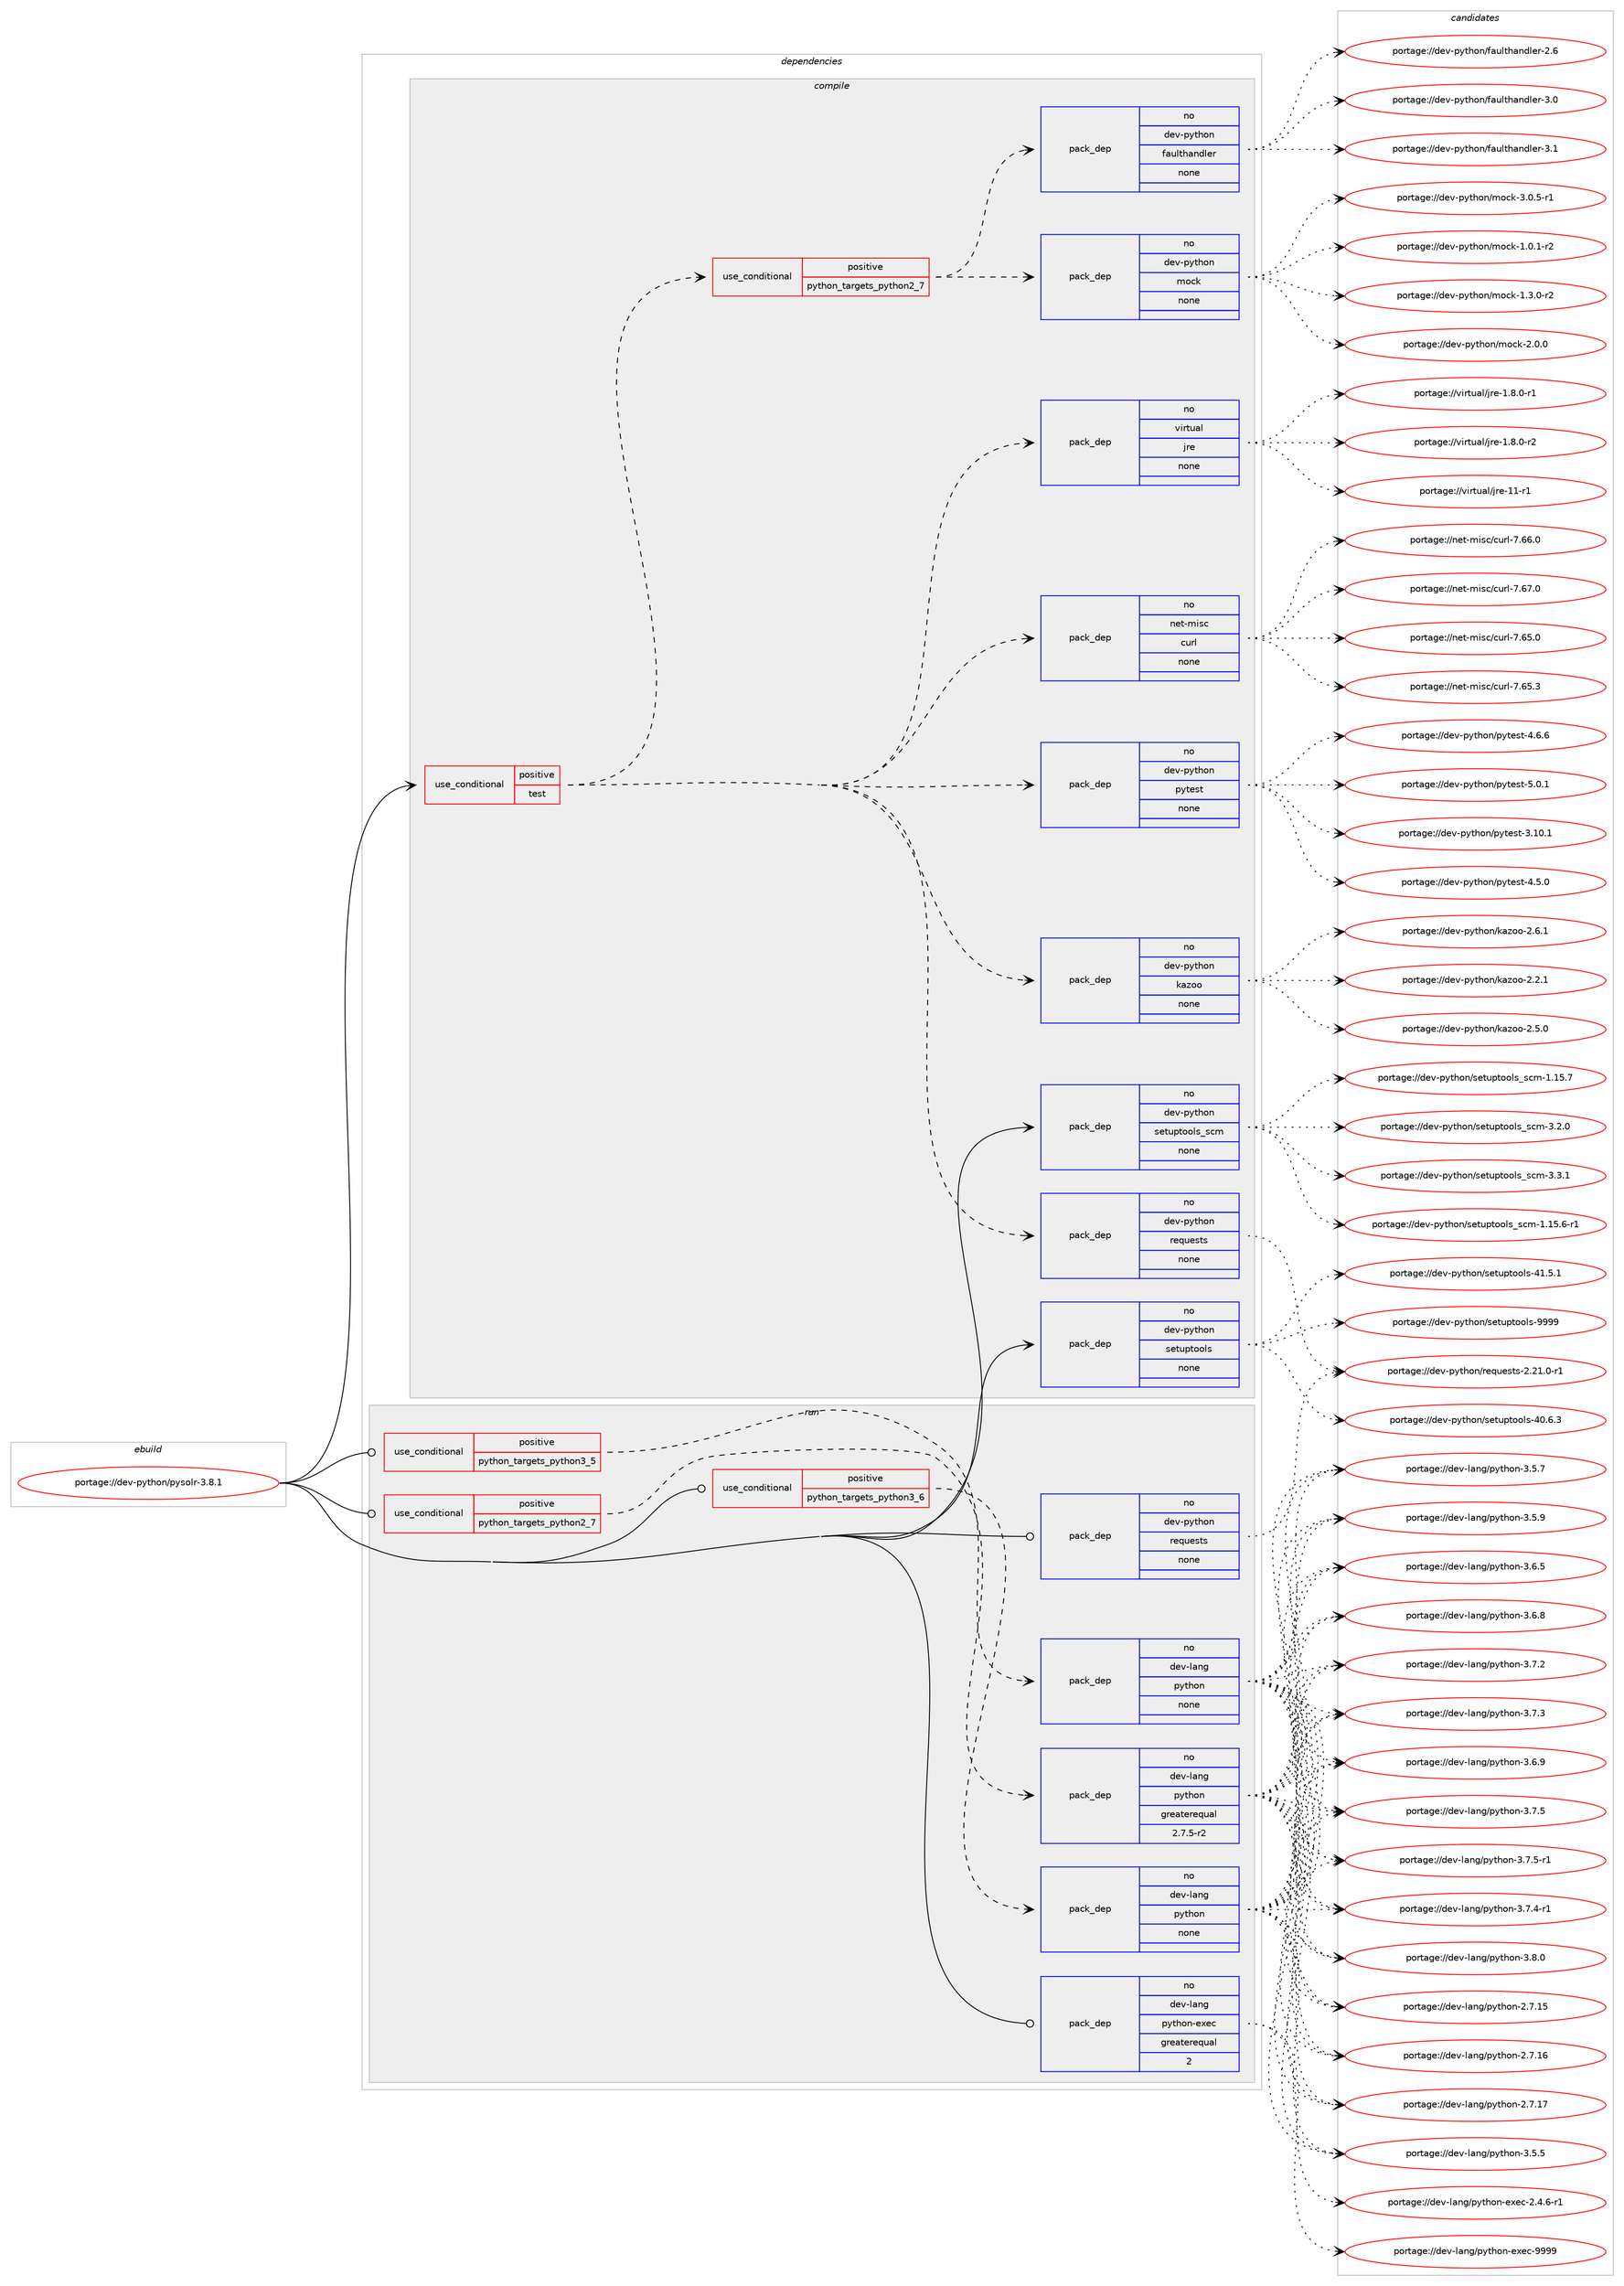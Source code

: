 digraph prolog {

# *************
# Graph options
# *************

newrank=true;
concentrate=true;
compound=true;
graph [rankdir=LR,fontname=Helvetica,fontsize=10,ranksep=1.5];#, ranksep=2.5, nodesep=0.2];
edge  [arrowhead=vee];
node  [fontname=Helvetica,fontsize=10];

# **********
# The ebuild
# **********

subgraph cluster_leftcol {
color=gray;
rank=same;
label=<<i>ebuild</i>>;
id [label="portage://dev-python/pysolr-3.8.1", color=red, width=4, href="../dev-python/pysolr-3.8.1.svg"];
}

# ****************
# The dependencies
# ****************

subgraph cluster_midcol {
color=gray;
label=<<i>dependencies</i>>;
subgraph cluster_compile {
fillcolor="#eeeeee";
style=filled;
label=<<i>compile</i>>;
subgraph cond36148 {
dependency163825 [label=<<TABLE BORDER="0" CELLBORDER="1" CELLSPACING="0" CELLPADDING="4"><TR><TD ROWSPAN="3" CELLPADDING="10">use_conditional</TD></TR><TR><TD>positive</TD></TR><TR><TD>test</TD></TR></TABLE>>, shape=none, color=red];
subgraph pack124293 {
dependency163826 [label=<<TABLE BORDER="0" CELLBORDER="1" CELLSPACING="0" CELLPADDING="4" WIDTH="220"><TR><TD ROWSPAN="6" CELLPADDING="30">pack_dep</TD></TR><TR><TD WIDTH="110">no</TD></TR><TR><TD>dev-python</TD></TR><TR><TD>requests</TD></TR><TR><TD>none</TD></TR><TR><TD></TD></TR></TABLE>>, shape=none, color=blue];
}
dependency163825:e -> dependency163826:w [weight=20,style="dashed",arrowhead="vee"];
subgraph pack124294 {
dependency163827 [label=<<TABLE BORDER="0" CELLBORDER="1" CELLSPACING="0" CELLPADDING="4" WIDTH="220"><TR><TD ROWSPAN="6" CELLPADDING="30">pack_dep</TD></TR><TR><TD WIDTH="110">no</TD></TR><TR><TD>dev-python</TD></TR><TR><TD>kazoo</TD></TR><TR><TD>none</TD></TR><TR><TD></TD></TR></TABLE>>, shape=none, color=blue];
}
dependency163825:e -> dependency163827:w [weight=20,style="dashed",arrowhead="vee"];
subgraph pack124295 {
dependency163828 [label=<<TABLE BORDER="0" CELLBORDER="1" CELLSPACING="0" CELLPADDING="4" WIDTH="220"><TR><TD ROWSPAN="6" CELLPADDING="30">pack_dep</TD></TR><TR><TD WIDTH="110">no</TD></TR><TR><TD>dev-python</TD></TR><TR><TD>pytest</TD></TR><TR><TD>none</TD></TR><TR><TD></TD></TR></TABLE>>, shape=none, color=blue];
}
dependency163825:e -> dependency163828:w [weight=20,style="dashed",arrowhead="vee"];
subgraph pack124296 {
dependency163829 [label=<<TABLE BORDER="0" CELLBORDER="1" CELLSPACING="0" CELLPADDING="4" WIDTH="220"><TR><TD ROWSPAN="6" CELLPADDING="30">pack_dep</TD></TR><TR><TD WIDTH="110">no</TD></TR><TR><TD>net-misc</TD></TR><TR><TD>curl</TD></TR><TR><TD>none</TD></TR><TR><TD></TD></TR></TABLE>>, shape=none, color=blue];
}
dependency163825:e -> dependency163829:w [weight=20,style="dashed",arrowhead="vee"];
subgraph pack124297 {
dependency163830 [label=<<TABLE BORDER="0" CELLBORDER="1" CELLSPACING="0" CELLPADDING="4" WIDTH="220"><TR><TD ROWSPAN="6" CELLPADDING="30">pack_dep</TD></TR><TR><TD WIDTH="110">no</TD></TR><TR><TD>virtual</TD></TR><TR><TD>jre</TD></TR><TR><TD>none</TD></TR><TR><TD></TD></TR></TABLE>>, shape=none, color=blue];
}
dependency163825:e -> dependency163830:w [weight=20,style="dashed",arrowhead="vee"];
subgraph cond36149 {
dependency163831 [label=<<TABLE BORDER="0" CELLBORDER="1" CELLSPACING="0" CELLPADDING="4"><TR><TD ROWSPAN="3" CELLPADDING="10">use_conditional</TD></TR><TR><TD>positive</TD></TR><TR><TD>python_targets_python2_7</TD></TR></TABLE>>, shape=none, color=red];
subgraph pack124298 {
dependency163832 [label=<<TABLE BORDER="0" CELLBORDER="1" CELLSPACING="0" CELLPADDING="4" WIDTH="220"><TR><TD ROWSPAN="6" CELLPADDING="30">pack_dep</TD></TR><TR><TD WIDTH="110">no</TD></TR><TR><TD>dev-python</TD></TR><TR><TD>faulthandler</TD></TR><TR><TD>none</TD></TR><TR><TD></TD></TR></TABLE>>, shape=none, color=blue];
}
dependency163831:e -> dependency163832:w [weight=20,style="dashed",arrowhead="vee"];
subgraph pack124299 {
dependency163833 [label=<<TABLE BORDER="0" CELLBORDER="1" CELLSPACING="0" CELLPADDING="4" WIDTH="220"><TR><TD ROWSPAN="6" CELLPADDING="30">pack_dep</TD></TR><TR><TD WIDTH="110">no</TD></TR><TR><TD>dev-python</TD></TR><TR><TD>mock</TD></TR><TR><TD>none</TD></TR><TR><TD></TD></TR></TABLE>>, shape=none, color=blue];
}
dependency163831:e -> dependency163833:w [weight=20,style="dashed",arrowhead="vee"];
}
dependency163825:e -> dependency163831:w [weight=20,style="dashed",arrowhead="vee"];
}
id:e -> dependency163825:w [weight=20,style="solid",arrowhead="vee"];
subgraph pack124300 {
dependency163834 [label=<<TABLE BORDER="0" CELLBORDER="1" CELLSPACING="0" CELLPADDING="4" WIDTH="220"><TR><TD ROWSPAN="6" CELLPADDING="30">pack_dep</TD></TR><TR><TD WIDTH="110">no</TD></TR><TR><TD>dev-python</TD></TR><TR><TD>setuptools</TD></TR><TR><TD>none</TD></TR><TR><TD></TD></TR></TABLE>>, shape=none, color=blue];
}
id:e -> dependency163834:w [weight=20,style="solid",arrowhead="vee"];
subgraph pack124301 {
dependency163835 [label=<<TABLE BORDER="0" CELLBORDER="1" CELLSPACING="0" CELLPADDING="4" WIDTH="220"><TR><TD ROWSPAN="6" CELLPADDING="30">pack_dep</TD></TR><TR><TD WIDTH="110">no</TD></TR><TR><TD>dev-python</TD></TR><TR><TD>setuptools_scm</TD></TR><TR><TD>none</TD></TR><TR><TD></TD></TR></TABLE>>, shape=none, color=blue];
}
id:e -> dependency163835:w [weight=20,style="solid",arrowhead="vee"];
}
subgraph cluster_compileandrun {
fillcolor="#eeeeee";
style=filled;
label=<<i>compile and run</i>>;
}
subgraph cluster_run {
fillcolor="#eeeeee";
style=filled;
label=<<i>run</i>>;
subgraph cond36150 {
dependency163836 [label=<<TABLE BORDER="0" CELLBORDER="1" CELLSPACING="0" CELLPADDING="4"><TR><TD ROWSPAN="3" CELLPADDING="10">use_conditional</TD></TR><TR><TD>positive</TD></TR><TR><TD>python_targets_python2_7</TD></TR></TABLE>>, shape=none, color=red];
subgraph pack124302 {
dependency163837 [label=<<TABLE BORDER="0" CELLBORDER="1" CELLSPACING="0" CELLPADDING="4" WIDTH="220"><TR><TD ROWSPAN="6" CELLPADDING="30">pack_dep</TD></TR><TR><TD WIDTH="110">no</TD></TR><TR><TD>dev-lang</TD></TR><TR><TD>python</TD></TR><TR><TD>greaterequal</TD></TR><TR><TD>2.7.5-r2</TD></TR></TABLE>>, shape=none, color=blue];
}
dependency163836:e -> dependency163837:w [weight=20,style="dashed",arrowhead="vee"];
}
id:e -> dependency163836:w [weight=20,style="solid",arrowhead="odot"];
subgraph cond36151 {
dependency163838 [label=<<TABLE BORDER="0" CELLBORDER="1" CELLSPACING="0" CELLPADDING="4"><TR><TD ROWSPAN="3" CELLPADDING="10">use_conditional</TD></TR><TR><TD>positive</TD></TR><TR><TD>python_targets_python3_5</TD></TR></TABLE>>, shape=none, color=red];
subgraph pack124303 {
dependency163839 [label=<<TABLE BORDER="0" CELLBORDER="1" CELLSPACING="0" CELLPADDING="4" WIDTH="220"><TR><TD ROWSPAN="6" CELLPADDING="30">pack_dep</TD></TR><TR><TD WIDTH="110">no</TD></TR><TR><TD>dev-lang</TD></TR><TR><TD>python</TD></TR><TR><TD>none</TD></TR><TR><TD></TD></TR></TABLE>>, shape=none, color=blue];
}
dependency163838:e -> dependency163839:w [weight=20,style="dashed",arrowhead="vee"];
}
id:e -> dependency163838:w [weight=20,style="solid",arrowhead="odot"];
subgraph cond36152 {
dependency163840 [label=<<TABLE BORDER="0" CELLBORDER="1" CELLSPACING="0" CELLPADDING="4"><TR><TD ROWSPAN="3" CELLPADDING="10">use_conditional</TD></TR><TR><TD>positive</TD></TR><TR><TD>python_targets_python3_6</TD></TR></TABLE>>, shape=none, color=red];
subgraph pack124304 {
dependency163841 [label=<<TABLE BORDER="0" CELLBORDER="1" CELLSPACING="0" CELLPADDING="4" WIDTH="220"><TR><TD ROWSPAN="6" CELLPADDING="30">pack_dep</TD></TR><TR><TD WIDTH="110">no</TD></TR><TR><TD>dev-lang</TD></TR><TR><TD>python</TD></TR><TR><TD>none</TD></TR><TR><TD></TD></TR></TABLE>>, shape=none, color=blue];
}
dependency163840:e -> dependency163841:w [weight=20,style="dashed",arrowhead="vee"];
}
id:e -> dependency163840:w [weight=20,style="solid",arrowhead="odot"];
subgraph pack124305 {
dependency163842 [label=<<TABLE BORDER="0" CELLBORDER="1" CELLSPACING="0" CELLPADDING="4" WIDTH="220"><TR><TD ROWSPAN="6" CELLPADDING="30">pack_dep</TD></TR><TR><TD WIDTH="110">no</TD></TR><TR><TD>dev-lang</TD></TR><TR><TD>python-exec</TD></TR><TR><TD>greaterequal</TD></TR><TR><TD>2</TD></TR></TABLE>>, shape=none, color=blue];
}
id:e -> dependency163842:w [weight=20,style="solid",arrowhead="odot"];
subgraph pack124306 {
dependency163843 [label=<<TABLE BORDER="0" CELLBORDER="1" CELLSPACING="0" CELLPADDING="4" WIDTH="220"><TR><TD ROWSPAN="6" CELLPADDING="30">pack_dep</TD></TR><TR><TD WIDTH="110">no</TD></TR><TR><TD>dev-python</TD></TR><TR><TD>requests</TD></TR><TR><TD>none</TD></TR><TR><TD></TD></TR></TABLE>>, shape=none, color=blue];
}
id:e -> dependency163843:w [weight=20,style="solid",arrowhead="odot"];
}
}

# **************
# The candidates
# **************

subgraph cluster_choices {
rank=same;
color=gray;
label=<<i>candidates</i>>;

subgraph choice124293 {
color=black;
nodesep=1;
choiceportage1001011184511212111610411111047114101113117101115116115455046504946484511449 [label="portage://dev-python/requests-2.21.0-r1", color=red, width=4,href="../dev-python/requests-2.21.0-r1.svg"];
dependency163826:e -> choiceportage1001011184511212111610411111047114101113117101115116115455046504946484511449:w [style=dotted,weight="100"];
}
subgraph choice124294 {
color=black;
nodesep=1;
choiceportage100101118451121211161041111104710797122111111455046504649 [label="portage://dev-python/kazoo-2.2.1", color=red, width=4,href="../dev-python/kazoo-2.2.1.svg"];
choiceportage100101118451121211161041111104710797122111111455046534648 [label="portage://dev-python/kazoo-2.5.0", color=red, width=4,href="../dev-python/kazoo-2.5.0.svg"];
choiceportage100101118451121211161041111104710797122111111455046544649 [label="portage://dev-python/kazoo-2.6.1", color=red, width=4,href="../dev-python/kazoo-2.6.1.svg"];
dependency163827:e -> choiceportage100101118451121211161041111104710797122111111455046504649:w [style=dotted,weight="100"];
dependency163827:e -> choiceportage100101118451121211161041111104710797122111111455046534648:w [style=dotted,weight="100"];
dependency163827:e -> choiceportage100101118451121211161041111104710797122111111455046544649:w [style=dotted,weight="100"];
}
subgraph choice124295 {
color=black;
nodesep=1;
choiceportage100101118451121211161041111104711212111610111511645514649484649 [label="portage://dev-python/pytest-3.10.1", color=red, width=4,href="../dev-python/pytest-3.10.1.svg"];
choiceportage1001011184511212111610411111047112121116101115116455246534648 [label="portage://dev-python/pytest-4.5.0", color=red, width=4,href="../dev-python/pytest-4.5.0.svg"];
choiceportage1001011184511212111610411111047112121116101115116455246544654 [label="portage://dev-python/pytest-4.6.6", color=red, width=4,href="../dev-python/pytest-4.6.6.svg"];
choiceportage1001011184511212111610411111047112121116101115116455346484649 [label="portage://dev-python/pytest-5.0.1", color=red, width=4,href="../dev-python/pytest-5.0.1.svg"];
dependency163828:e -> choiceportage100101118451121211161041111104711212111610111511645514649484649:w [style=dotted,weight="100"];
dependency163828:e -> choiceportage1001011184511212111610411111047112121116101115116455246534648:w [style=dotted,weight="100"];
dependency163828:e -> choiceportage1001011184511212111610411111047112121116101115116455246544654:w [style=dotted,weight="100"];
dependency163828:e -> choiceportage1001011184511212111610411111047112121116101115116455346484649:w [style=dotted,weight="100"];
}
subgraph choice124296 {
color=black;
nodesep=1;
choiceportage1101011164510910511599479911711410845554654534648 [label="portage://net-misc/curl-7.65.0", color=red, width=4,href="../net-misc/curl-7.65.0.svg"];
choiceportage1101011164510910511599479911711410845554654534651 [label="portage://net-misc/curl-7.65.3", color=red, width=4,href="../net-misc/curl-7.65.3.svg"];
choiceportage1101011164510910511599479911711410845554654544648 [label="portage://net-misc/curl-7.66.0", color=red, width=4,href="../net-misc/curl-7.66.0.svg"];
choiceportage1101011164510910511599479911711410845554654554648 [label="portage://net-misc/curl-7.67.0", color=red, width=4,href="../net-misc/curl-7.67.0.svg"];
dependency163829:e -> choiceportage1101011164510910511599479911711410845554654534648:w [style=dotted,weight="100"];
dependency163829:e -> choiceportage1101011164510910511599479911711410845554654534651:w [style=dotted,weight="100"];
dependency163829:e -> choiceportage1101011164510910511599479911711410845554654544648:w [style=dotted,weight="100"];
dependency163829:e -> choiceportage1101011164510910511599479911711410845554654554648:w [style=dotted,weight="100"];
}
subgraph choice124297 {
color=black;
nodesep=1;
choiceportage11810511411611797108471061141014549465646484511449 [label="portage://virtual/jre-1.8.0-r1", color=red, width=4,href="../virtual/jre-1.8.0-r1.svg"];
choiceportage11810511411611797108471061141014549465646484511450 [label="portage://virtual/jre-1.8.0-r2", color=red, width=4,href="../virtual/jre-1.8.0-r2.svg"];
choiceportage11810511411611797108471061141014549494511449 [label="portage://virtual/jre-11-r1", color=red, width=4,href="../virtual/jre-11-r1.svg"];
dependency163830:e -> choiceportage11810511411611797108471061141014549465646484511449:w [style=dotted,weight="100"];
dependency163830:e -> choiceportage11810511411611797108471061141014549465646484511450:w [style=dotted,weight="100"];
dependency163830:e -> choiceportage11810511411611797108471061141014549494511449:w [style=dotted,weight="100"];
}
subgraph choice124298 {
color=black;
nodesep=1;
choiceportage1001011184511212111610411111047102971171081161049711010010810111445504654 [label="portage://dev-python/faulthandler-2.6", color=red, width=4,href="../dev-python/faulthandler-2.6.svg"];
choiceportage1001011184511212111610411111047102971171081161049711010010810111445514648 [label="portage://dev-python/faulthandler-3.0", color=red, width=4,href="../dev-python/faulthandler-3.0.svg"];
choiceportage1001011184511212111610411111047102971171081161049711010010810111445514649 [label="portage://dev-python/faulthandler-3.1", color=red, width=4,href="../dev-python/faulthandler-3.1.svg"];
dependency163832:e -> choiceportage1001011184511212111610411111047102971171081161049711010010810111445504654:w [style=dotted,weight="100"];
dependency163832:e -> choiceportage1001011184511212111610411111047102971171081161049711010010810111445514648:w [style=dotted,weight="100"];
dependency163832:e -> choiceportage1001011184511212111610411111047102971171081161049711010010810111445514649:w [style=dotted,weight="100"];
}
subgraph choice124299 {
color=black;
nodesep=1;
choiceportage1001011184511212111610411111047109111991074549464846494511450 [label="portage://dev-python/mock-1.0.1-r2", color=red, width=4,href="../dev-python/mock-1.0.1-r2.svg"];
choiceportage1001011184511212111610411111047109111991074549465146484511450 [label="portage://dev-python/mock-1.3.0-r2", color=red, width=4,href="../dev-python/mock-1.3.0-r2.svg"];
choiceportage100101118451121211161041111104710911199107455046484648 [label="portage://dev-python/mock-2.0.0", color=red, width=4,href="../dev-python/mock-2.0.0.svg"];
choiceportage1001011184511212111610411111047109111991074551464846534511449 [label="portage://dev-python/mock-3.0.5-r1", color=red, width=4,href="../dev-python/mock-3.0.5-r1.svg"];
dependency163833:e -> choiceportage1001011184511212111610411111047109111991074549464846494511450:w [style=dotted,weight="100"];
dependency163833:e -> choiceportage1001011184511212111610411111047109111991074549465146484511450:w [style=dotted,weight="100"];
dependency163833:e -> choiceportage100101118451121211161041111104710911199107455046484648:w [style=dotted,weight="100"];
dependency163833:e -> choiceportage1001011184511212111610411111047109111991074551464846534511449:w [style=dotted,weight="100"];
}
subgraph choice124300 {
color=black;
nodesep=1;
choiceportage100101118451121211161041111104711510111611711211611111110811545524846544651 [label="portage://dev-python/setuptools-40.6.3", color=red, width=4,href="../dev-python/setuptools-40.6.3.svg"];
choiceportage100101118451121211161041111104711510111611711211611111110811545524946534649 [label="portage://dev-python/setuptools-41.5.1", color=red, width=4,href="../dev-python/setuptools-41.5.1.svg"];
choiceportage10010111845112121116104111110471151011161171121161111111081154557575757 [label="portage://dev-python/setuptools-9999", color=red, width=4,href="../dev-python/setuptools-9999.svg"];
dependency163834:e -> choiceportage100101118451121211161041111104711510111611711211611111110811545524846544651:w [style=dotted,weight="100"];
dependency163834:e -> choiceportage100101118451121211161041111104711510111611711211611111110811545524946534649:w [style=dotted,weight="100"];
dependency163834:e -> choiceportage10010111845112121116104111110471151011161171121161111111081154557575757:w [style=dotted,weight="100"];
}
subgraph choice124301 {
color=black;
nodesep=1;
choiceportage10010111845112121116104111110471151011161171121161111111081159511599109454946495346544511449 [label="portage://dev-python/setuptools_scm-1.15.6-r1", color=red, width=4,href="../dev-python/setuptools_scm-1.15.6-r1.svg"];
choiceportage1001011184511212111610411111047115101116117112116111111108115951159910945494649534655 [label="portage://dev-python/setuptools_scm-1.15.7", color=red, width=4,href="../dev-python/setuptools_scm-1.15.7.svg"];
choiceportage10010111845112121116104111110471151011161171121161111111081159511599109455146504648 [label="portage://dev-python/setuptools_scm-3.2.0", color=red, width=4,href="../dev-python/setuptools_scm-3.2.0.svg"];
choiceportage10010111845112121116104111110471151011161171121161111111081159511599109455146514649 [label="portage://dev-python/setuptools_scm-3.3.1", color=red, width=4,href="../dev-python/setuptools_scm-3.3.1.svg"];
dependency163835:e -> choiceportage10010111845112121116104111110471151011161171121161111111081159511599109454946495346544511449:w [style=dotted,weight="100"];
dependency163835:e -> choiceportage1001011184511212111610411111047115101116117112116111111108115951159910945494649534655:w [style=dotted,weight="100"];
dependency163835:e -> choiceportage10010111845112121116104111110471151011161171121161111111081159511599109455146504648:w [style=dotted,weight="100"];
dependency163835:e -> choiceportage10010111845112121116104111110471151011161171121161111111081159511599109455146514649:w [style=dotted,weight="100"];
}
subgraph choice124302 {
color=black;
nodesep=1;
choiceportage10010111845108971101034711212111610411111045504655464953 [label="portage://dev-lang/python-2.7.15", color=red, width=4,href="../dev-lang/python-2.7.15.svg"];
choiceportage10010111845108971101034711212111610411111045504655464954 [label="portage://dev-lang/python-2.7.16", color=red, width=4,href="../dev-lang/python-2.7.16.svg"];
choiceportage10010111845108971101034711212111610411111045504655464955 [label="portage://dev-lang/python-2.7.17", color=red, width=4,href="../dev-lang/python-2.7.17.svg"];
choiceportage100101118451089711010347112121116104111110455146534653 [label="portage://dev-lang/python-3.5.5", color=red, width=4,href="../dev-lang/python-3.5.5.svg"];
choiceportage100101118451089711010347112121116104111110455146534655 [label="portage://dev-lang/python-3.5.7", color=red, width=4,href="../dev-lang/python-3.5.7.svg"];
choiceportage100101118451089711010347112121116104111110455146534657 [label="portage://dev-lang/python-3.5.9", color=red, width=4,href="../dev-lang/python-3.5.9.svg"];
choiceportage100101118451089711010347112121116104111110455146544653 [label="portage://dev-lang/python-3.6.5", color=red, width=4,href="../dev-lang/python-3.6.5.svg"];
choiceportage100101118451089711010347112121116104111110455146544656 [label="portage://dev-lang/python-3.6.8", color=red, width=4,href="../dev-lang/python-3.6.8.svg"];
choiceportage100101118451089711010347112121116104111110455146544657 [label="portage://dev-lang/python-3.6.9", color=red, width=4,href="../dev-lang/python-3.6.9.svg"];
choiceportage100101118451089711010347112121116104111110455146554650 [label="portage://dev-lang/python-3.7.2", color=red, width=4,href="../dev-lang/python-3.7.2.svg"];
choiceportage100101118451089711010347112121116104111110455146554651 [label="portage://dev-lang/python-3.7.3", color=red, width=4,href="../dev-lang/python-3.7.3.svg"];
choiceportage1001011184510897110103471121211161041111104551465546524511449 [label="portage://dev-lang/python-3.7.4-r1", color=red, width=4,href="../dev-lang/python-3.7.4-r1.svg"];
choiceportage100101118451089711010347112121116104111110455146554653 [label="portage://dev-lang/python-3.7.5", color=red, width=4,href="../dev-lang/python-3.7.5.svg"];
choiceportage1001011184510897110103471121211161041111104551465546534511449 [label="portage://dev-lang/python-3.7.5-r1", color=red, width=4,href="../dev-lang/python-3.7.5-r1.svg"];
choiceportage100101118451089711010347112121116104111110455146564648 [label="portage://dev-lang/python-3.8.0", color=red, width=4,href="../dev-lang/python-3.8.0.svg"];
dependency163837:e -> choiceportage10010111845108971101034711212111610411111045504655464953:w [style=dotted,weight="100"];
dependency163837:e -> choiceportage10010111845108971101034711212111610411111045504655464954:w [style=dotted,weight="100"];
dependency163837:e -> choiceportage10010111845108971101034711212111610411111045504655464955:w [style=dotted,weight="100"];
dependency163837:e -> choiceportage100101118451089711010347112121116104111110455146534653:w [style=dotted,weight="100"];
dependency163837:e -> choiceportage100101118451089711010347112121116104111110455146534655:w [style=dotted,weight="100"];
dependency163837:e -> choiceportage100101118451089711010347112121116104111110455146534657:w [style=dotted,weight="100"];
dependency163837:e -> choiceportage100101118451089711010347112121116104111110455146544653:w [style=dotted,weight="100"];
dependency163837:e -> choiceportage100101118451089711010347112121116104111110455146544656:w [style=dotted,weight="100"];
dependency163837:e -> choiceportage100101118451089711010347112121116104111110455146544657:w [style=dotted,weight="100"];
dependency163837:e -> choiceportage100101118451089711010347112121116104111110455146554650:w [style=dotted,weight="100"];
dependency163837:e -> choiceportage100101118451089711010347112121116104111110455146554651:w [style=dotted,weight="100"];
dependency163837:e -> choiceportage1001011184510897110103471121211161041111104551465546524511449:w [style=dotted,weight="100"];
dependency163837:e -> choiceportage100101118451089711010347112121116104111110455146554653:w [style=dotted,weight="100"];
dependency163837:e -> choiceportage1001011184510897110103471121211161041111104551465546534511449:w [style=dotted,weight="100"];
dependency163837:e -> choiceportage100101118451089711010347112121116104111110455146564648:w [style=dotted,weight="100"];
}
subgraph choice124303 {
color=black;
nodesep=1;
choiceportage10010111845108971101034711212111610411111045504655464953 [label="portage://dev-lang/python-2.7.15", color=red, width=4,href="../dev-lang/python-2.7.15.svg"];
choiceportage10010111845108971101034711212111610411111045504655464954 [label="portage://dev-lang/python-2.7.16", color=red, width=4,href="../dev-lang/python-2.7.16.svg"];
choiceportage10010111845108971101034711212111610411111045504655464955 [label="portage://dev-lang/python-2.7.17", color=red, width=4,href="../dev-lang/python-2.7.17.svg"];
choiceportage100101118451089711010347112121116104111110455146534653 [label="portage://dev-lang/python-3.5.5", color=red, width=4,href="../dev-lang/python-3.5.5.svg"];
choiceportage100101118451089711010347112121116104111110455146534655 [label="portage://dev-lang/python-3.5.7", color=red, width=4,href="../dev-lang/python-3.5.7.svg"];
choiceportage100101118451089711010347112121116104111110455146534657 [label="portage://dev-lang/python-3.5.9", color=red, width=4,href="../dev-lang/python-3.5.9.svg"];
choiceportage100101118451089711010347112121116104111110455146544653 [label="portage://dev-lang/python-3.6.5", color=red, width=4,href="../dev-lang/python-3.6.5.svg"];
choiceportage100101118451089711010347112121116104111110455146544656 [label="portage://dev-lang/python-3.6.8", color=red, width=4,href="../dev-lang/python-3.6.8.svg"];
choiceportage100101118451089711010347112121116104111110455146544657 [label="portage://dev-lang/python-3.6.9", color=red, width=4,href="../dev-lang/python-3.6.9.svg"];
choiceportage100101118451089711010347112121116104111110455146554650 [label="portage://dev-lang/python-3.7.2", color=red, width=4,href="../dev-lang/python-3.7.2.svg"];
choiceportage100101118451089711010347112121116104111110455146554651 [label="portage://dev-lang/python-3.7.3", color=red, width=4,href="../dev-lang/python-3.7.3.svg"];
choiceportage1001011184510897110103471121211161041111104551465546524511449 [label="portage://dev-lang/python-3.7.4-r1", color=red, width=4,href="../dev-lang/python-3.7.4-r1.svg"];
choiceportage100101118451089711010347112121116104111110455146554653 [label="portage://dev-lang/python-3.7.5", color=red, width=4,href="../dev-lang/python-3.7.5.svg"];
choiceportage1001011184510897110103471121211161041111104551465546534511449 [label="portage://dev-lang/python-3.7.5-r1", color=red, width=4,href="../dev-lang/python-3.7.5-r1.svg"];
choiceportage100101118451089711010347112121116104111110455146564648 [label="portage://dev-lang/python-3.8.0", color=red, width=4,href="../dev-lang/python-3.8.0.svg"];
dependency163839:e -> choiceportage10010111845108971101034711212111610411111045504655464953:w [style=dotted,weight="100"];
dependency163839:e -> choiceportage10010111845108971101034711212111610411111045504655464954:w [style=dotted,weight="100"];
dependency163839:e -> choiceportage10010111845108971101034711212111610411111045504655464955:w [style=dotted,weight="100"];
dependency163839:e -> choiceportage100101118451089711010347112121116104111110455146534653:w [style=dotted,weight="100"];
dependency163839:e -> choiceportage100101118451089711010347112121116104111110455146534655:w [style=dotted,weight="100"];
dependency163839:e -> choiceportage100101118451089711010347112121116104111110455146534657:w [style=dotted,weight="100"];
dependency163839:e -> choiceportage100101118451089711010347112121116104111110455146544653:w [style=dotted,weight="100"];
dependency163839:e -> choiceportage100101118451089711010347112121116104111110455146544656:w [style=dotted,weight="100"];
dependency163839:e -> choiceportage100101118451089711010347112121116104111110455146544657:w [style=dotted,weight="100"];
dependency163839:e -> choiceportage100101118451089711010347112121116104111110455146554650:w [style=dotted,weight="100"];
dependency163839:e -> choiceportage100101118451089711010347112121116104111110455146554651:w [style=dotted,weight="100"];
dependency163839:e -> choiceportage1001011184510897110103471121211161041111104551465546524511449:w [style=dotted,weight="100"];
dependency163839:e -> choiceportage100101118451089711010347112121116104111110455146554653:w [style=dotted,weight="100"];
dependency163839:e -> choiceportage1001011184510897110103471121211161041111104551465546534511449:w [style=dotted,weight="100"];
dependency163839:e -> choiceportage100101118451089711010347112121116104111110455146564648:w [style=dotted,weight="100"];
}
subgraph choice124304 {
color=black;
nodesep=1;
choiceportage10010111845108971101034711212111610411111045504655464953 [label="portage://dev-lang/python-2.7.15", color=red, width=4,href="../dev-lang/python-2.7.15.svg"];
choiceportage10010111845108971101034711212111610411111045504655464954 [label="portage://dev-lang/python-2.7.16", color=red, width=4,href="../dev-lang/python-2.7.16.svg"];
choiceportage10010111845108971101034711212111610411111045504655464955 [label="portage://dev-lang/python-2.7.17", color=red, width=4,href="../dev-lang/python-2.7.17.svg"];
choiceportage100101118451089711010347112121116104111110455146534653 [label="portage://dev-lang/python-3.5.5", color=red, width=4,href="../dev-lang/python-3.5.5.svg"];
choiceportage100101118451089711010347112121116104111110455146534655 [label="portage://dev-lang/python-3.5.7", color=red, width=4,href="../dev-lang/python-3.5.7.svg"];
choiceportage100101118451089711010347112121116104111110455146534657 [label="portage://dev-lang/python-3.5.9", color=red, width=4,href="../dev-lang/python-3.5.9.svg"];
choiceportage100101118451089711010347112121116104111110455146544653 [label="portage://dev-lang/python-3.6.5", color=red, width=4,href="../dev-lang/python-3.6.5.svg"];
choiceportage100101118451089711010347112121116104111110455146544656 [label="portage://dev-lang/python-3.6.8", color=red, width=4,href="../dev-lang/python-3.6.8.svg"];
choiceportage100101118451089711010347112121116104111110455146544657 [label="portage://dev-lang/python-3.6.9", color=red, width=4,href="../dev-lang/python-3.6.9.svg"];
choiceportage100101118451089711010347112121116104111110455146554650 [label="portage://dev-lang/python-3.7.2", color=red, width=4,href="../dev-lang/python-3.7.2.svg"];
choiceportage100101118451089711010347112121116104111110455146554651 [label="portage://dev-lang/python-3.7.3", color=red, width=4,href="../dev-lang/python-3.7.3.svg"];
choiceportage1001011184510897110103471121211161041111104551465546524511449 [label="portage://dev-lang/python-3.7.4-r1", color=red, width=4,href="../dev-lang/python-3.7.4-r1.svg"];
choiceportage100101118451089711010347112121116104111110455146554653 [label="portage://dev-lang/python-3.7.5", color=red, width=4,href="../dev-lang/python-3.7.5.svg"];
choiceportage1001011184510897110103471121211161041111104551465546534511449 [label="portage://dev-lang/python-3.7.5-r1", color=red, width=4,href="../dev-lang/python-3.7.5-r1.svg"];
choiceportage100101118451089711010347112121116104111110455146564648 [label="portage://dev-lang/python-3.8.0", color=red, width=4,href="../dev-lang/python-3.8.0.svg"];
dependency163841:e -> choiceportage10010111845108971101034711212111610411111045504655464953:w [style=dotted,weight="100"];
dependency163841:e -> choiceportage10010111845108971101034711212111610411111045504655464954:w [style=dotted,weight="100"];
dependency163841:e -> choiceportage10010111845108971101034711212111610411111045504655464955:w [style=dotted,weight="100"];
dependency163841:e -> choiceportage100101118451089711010347112121116104111110455146534653:w [style=dotted,weight="100"];
dependency163841:e -> choiceportage100101118451089711010347112121116104111110455146534655:w [style=dotted,weight="100"];
dependency163841:e -> choiceportage100101118451089711010347112121116104111110455146534657:w [style=dotted,weight="100"];
dependency163841:e -> choiceportage100101118451089711010347112121116104111110455146544653:w [style=dotted,weight="100"];
dependency163841:e -> choiceportage100101118451089711010347112121116104111110455146544656:w [style=dotted,weight="100"];
dependency163841:e -> choiceportage100101118451089711010347112121116104111110455146544657:w [style=dotted,weight="100"];
dependency163841:e -> choiceportage100101118451089711010347112121116104111110455146554650:w [style=dotted,weight="100"];
dependency163841:e -> choiceportage100101118451089711010347112121116104111110455146554651:w [style=dotted,weight="100"];
dependency163841:e -> choiceportage1001011184510897110103471121211161041111104551465546524511449:w [style=dotted,weight="100"];
dependency163841:e -> choiceportage100101118451089711010347112121116104111110455146554653:w [style=dotted,weight="100"];
dependency163841:e -> choiceportage1001011184510897110103471121211161041111104551465546534511449:w [style=dotted,weight="100"];
dependency163841:e -> choiceportage100101118451089711010347112121116104111110455146564648:w [style=dotted,weight="100"];
}
subgraph choice124305 {
color=black;
nodesep=1;
choiceportage10010111845108971101034711212111610411111045101120101994550465246544511449 [label="portage://dev-lang/python-exec-2.4.6-r1", color=red, width=4,href="../dev-lang/python-exec-2.4.6-r1.svg"];
choiceportage10010111845108971101034711212111610411111045101120101994557575757 [label="portage://dev-lang/python-exec-9999", color=red, width=4,href="../dev-lang/python-exec-9999.svg"];
dependency163842:e -> choiceportage10010111845108971101034711212111610411111045101120101994550465246544511449:w [style=dotted,weight="100"];
dependency163842:e -> choiceportage10010111845108971101034711212111610411111045101120101994557575757:w [style=dotted,weight="100"];
}
subgraph choice124306 {
color=black;
nodesep=1;
choiceportage1001011184511212111610411111047114101113117101115116115455046504946484511449 [label="portage://dev-python/requests-2.21.0-r1", color=red, width=4,href="../dev-python/requests-2.21.0-r1.svg"];
dependency163843:e -> choiceportage1001011184511212111610411111047114101113117101115116115455046504946484511449:w [style=dotted,weight="100"];
}
}

}
